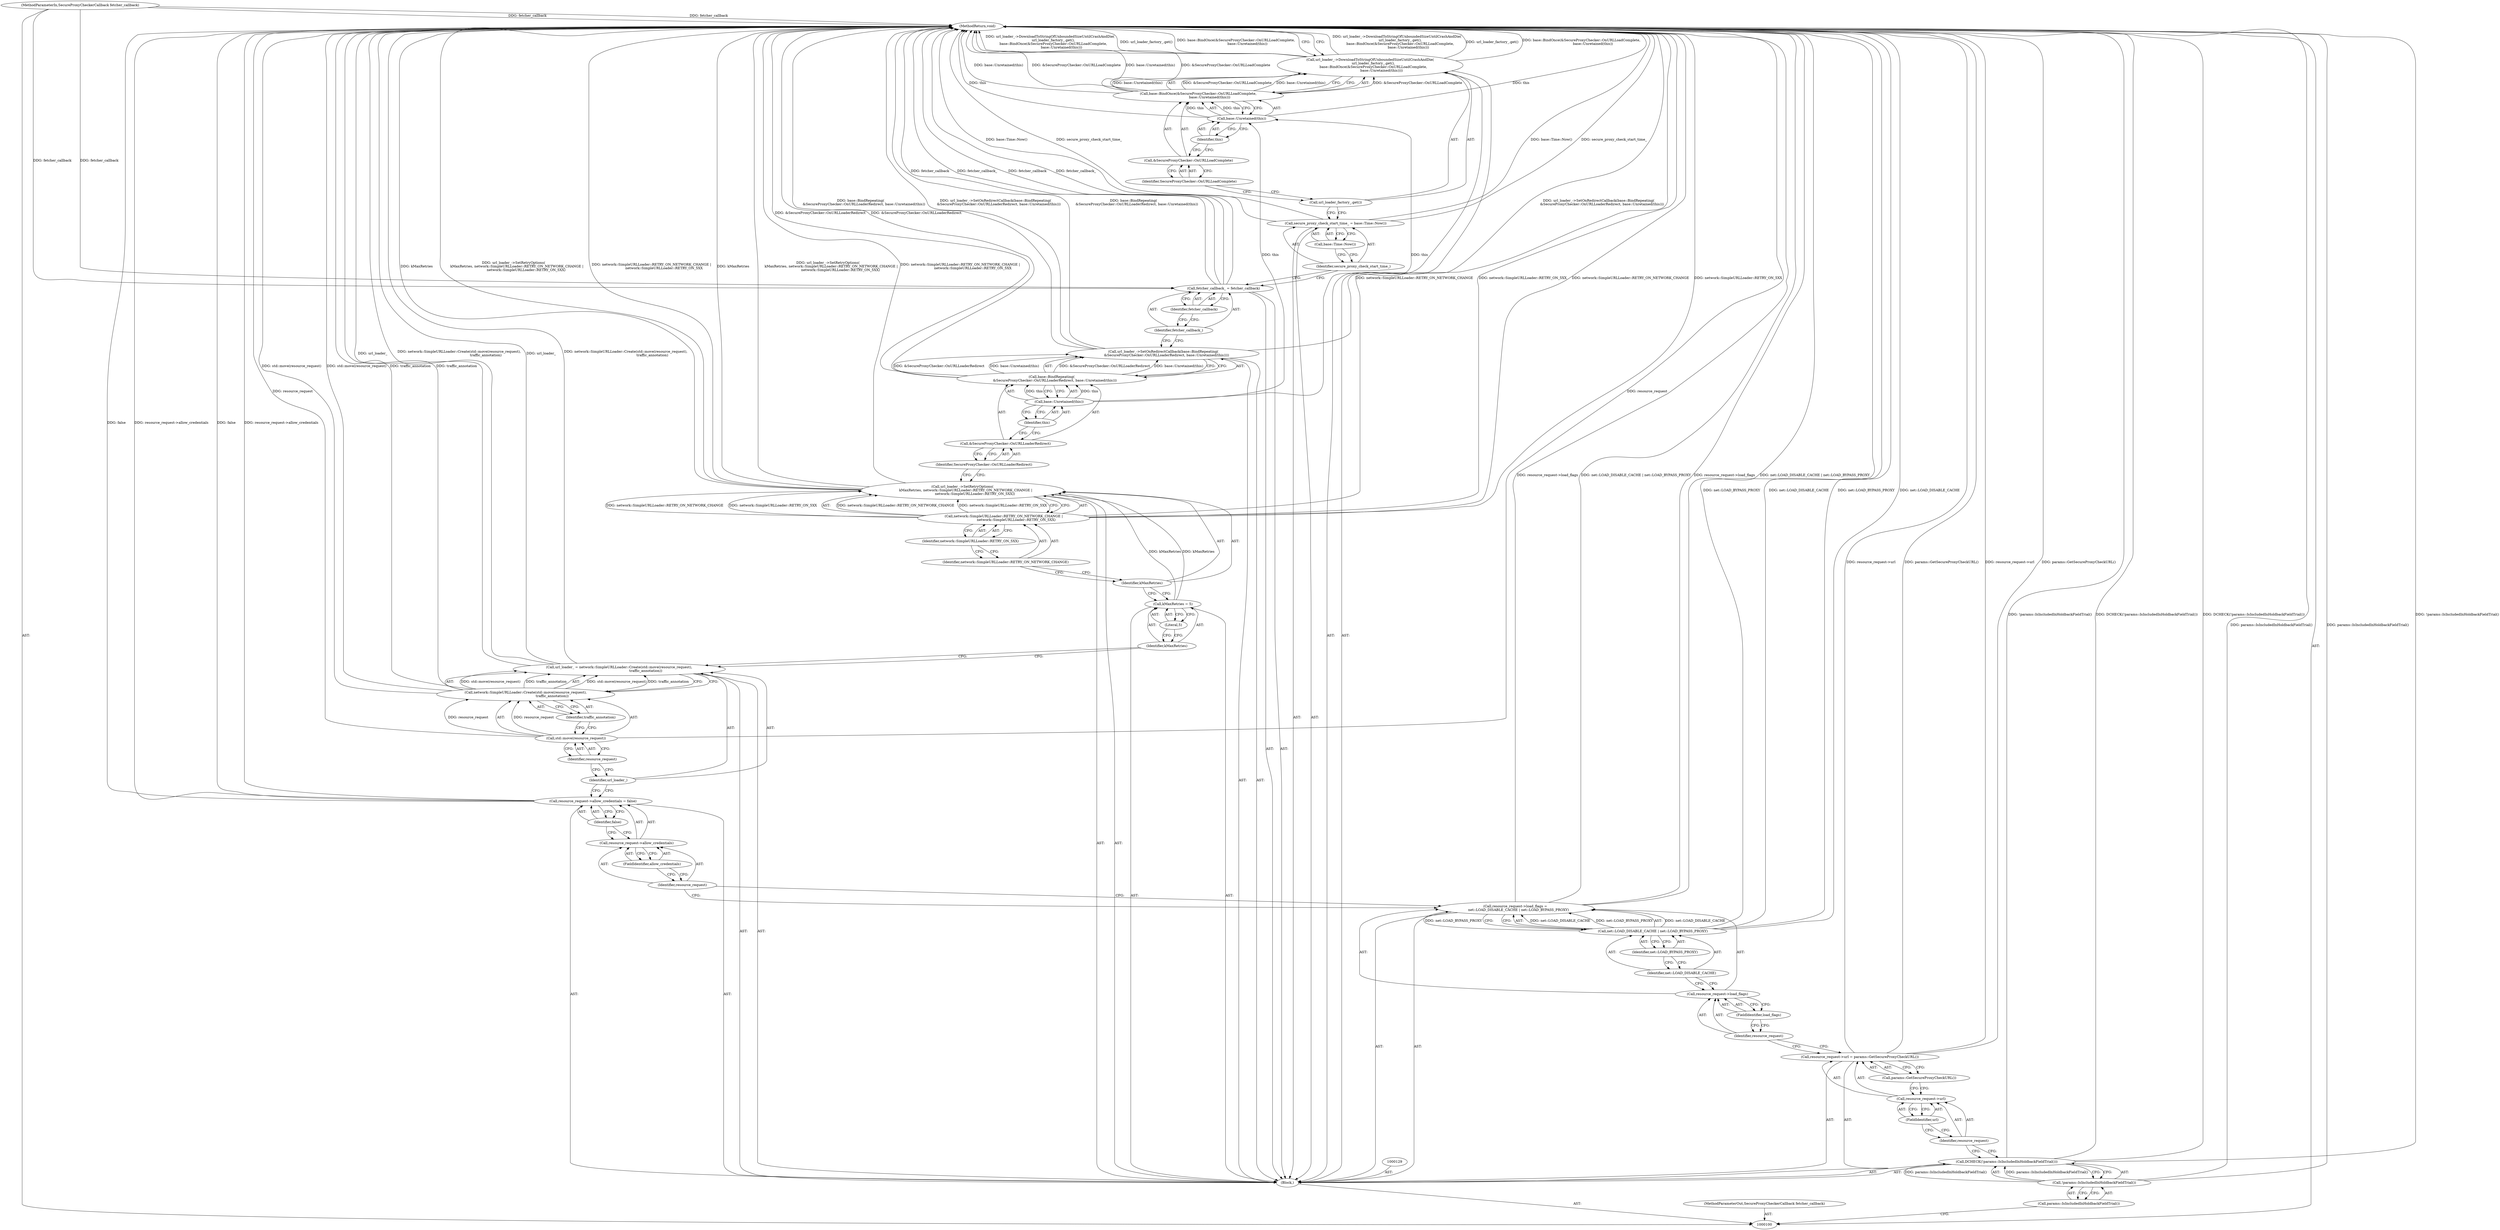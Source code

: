 digraph "0_Chrome_69b4b9ef7455753b12c3efe4eec71647e6fb1da1_7" {
"1000157" [label="(MethodReturn,void)"];
"1000101" [label="(MethodParameterIn,SecureProxyCheckerCallback fetcher_callback)"];
"1000240" [label="(MethodParameterOut,SecureProxyCheckerCallback fetcher_callback)"];
"1000102" [label="(Block,)"];
"1000105" [label="(Call,params::IsIncludedInHoldbackFieldTrial())"];
"1000103" [label="(Call,DCHECK(!params::IsIncludedInHoldbackFieldTrial()))"];
"1000104" [label="(Call,!params::IsIncludedInHoldbackFieldTrial())"];
"1000106" [label="(Call,resource_request->url = params::GetSecureProxyCheckURL())"];
"1000107" [label="(Call,resource_request->url)"];
"1000108" [label="(Identifier,resource_request)"];
"1000109" [label="(FieldIdentifier,url)"];
"1000110" [label="(Call,params::GetSecureProxyCheckURL())"];
"1000111" [label="(Call,resource_request->load_flags =\n      net::LOAD_DISABLE_CACHE | net::LOAD_BYPASS_PROXY)"];
"1000112" [label="(Call,resource_request->load_flags)"];
"1000113" [label="(Identifier,resource_request)"];
"1000114" [label="(FieldIdentifier,load_flags)"];
"1000117" [label="(Identifier,net::LOAD_BYPASS_PROXY)"];
"1000115" [label="(Call,net::LOAD_DISABLE_CACHE | net::LOAD_BYPASS_PROXY)"];
"1000116" [label="(Identifier,net::LOAD_DISABLE_CACHE)"];
"1000118" [label="(Call,resource_request->allow_credentials = false)"];
"1000119" [label="(Call,resource_request->allow_credentials)"];
"1000120" [label="(Identifier,resource_request)"];
"1000121" [label="(FieldIdentifier,allow_credentials)"];
"1000122" [label="(Identifier,false)"];
"1000125" [label="(Call,network::SimpleURLLoader::Create(std::move(resource_request),\n                                                 traffic_annotation))"];
"1000123" [label="(Call,url_loader_ = network::SimpleURLLoader::Create(std::move(resource_request),\n                                                 traffic_annotation))"];
"1000124" [label="(Identifier,url_loader_)"];
"1000126" [label="(Call,std::move(resource_request))"];
"1000127" [label="(Identifier,resource_request)"];
"1000128" [label="(Identifier,traffic_annotation)"];
"1000130" [label="(Call,kMaxRetries = 5)"];
"1000131" [label="(Identifier,kMaxRetries)"];
"1000132" [label="(Literal,5)"];
"1000133" [label="(Call,url_loader_->SetRetryOptions(\n      kMaxRetries, network::SimpleURLLoader::RETRY_ON_NETWORK_CHANGE |\n                       network::SimpleURLLoader::RETRY_ON_5XX))"];
"1000135" [label="(Call,network::SimpleURLLoader::RETRY_ON_NETWORK_CHANGE |\n                       network::SimpleURLLoader::RETRY_ON_5XX)"];
"1000136" [label="(Identifier,network::SimpleURLLoader::RETRY_ON_NETWORK_CHANGE)"];
"1000134" [label="(Identifier,kMaxRetries)"];
"1000137" [label="(Identifier,network::SimpleURLLoader::RETRY_ON_5XX)"];
"1000138" [label="(Call,url_loader_->SetOnRedirectCallback(base::BindRepeating(\n      &SecureProxyChecker::OnURLLoaderRedirect, base::Unretained(this))))"];
"1000139" [label="(Call,base::BindRepeating(\n      &SecureProxyChecker::OnURLLoaderRedirect, base::Unretained(this)))"];
"1000142" [label="(Call,base::Unretained(this))"];
"1000140" [label="(Call,&SecureProxyChecker::OnURLLoaderRedirect)"];
"1000143" [label="(Identifier,this)"];
"1000141" [label="(Identifier,SecureProxyChecker::OnURLLoaderRedirect)"];
"1000144" [label="(Call,fetcher_callback_ = fetcher_callback)"];
"1000145" [label="(Identifier,fetcher_callback_)"];
"1000146" [label="(Identifier,fetcher_callback)"];
"1000147" [label="(Call,secure_proxy_check_start_time_ = base::Time::Now())"];
"1000148" [label="(Identifier,secure_proxy_check_start_time_)"];
"1000149" [label="(Call,base::Time::Now())"];
"1000150" [label="(Call,url_loader_->DownloadToStringOfUnboundedSizeUntilCrashAndDie(\n      url_loader_factory_.get(),\n      base::BindOnce(&SecureProxyChecker::OnURLLoadComplete,\n                     base::Unretained(this))))"];
"1000151" [label="(Call,url_loader_factory_.get())"];
"1000153" [label="(Call,&SecureProxyChecker::OnURLLoadComplete)"];
"1000154" [label="(Identifier,SecureProxyChecker::OnURLLoadComplete)"];
"1000152" [label="(Call,base::BindOnce(&SecureProxyChecker::OnURLLoadComplete,\n                     base::Unretained(this)))"];
"1000155" [label="(Call,base::Unretained(this))"];
"1000156" [label="(Identifier,this)"];
"1000157" -> "1000100"  [label="AST: "];
"1000157" -> "1000150"  [label="CFG: "];
"1000115" -> "1000157"  [label="DDG: net::LOAD_BYPASS_PROXY"];
"1000115" -> "1000157"  [label="DDG: net::LOAD_DISABLE_CACHE"];
"1000123" -> "1000157"  [label="DDG: network::SimpleURLLoader::Create(std::move(resource_request),\n                                                 traffic_annotation)"];
"1000123" -> "1000157"  [label="DDG: url_loader_"];
"1000103" -> "1000157"  [label="DDG: !params::IsIncludedInHoldbackFieldTrial()"];
"1000103" -> "1000157"  [label="DDG: DCHECK(!params::IsIncludedInHoldbackFieldTrial())"];
"1000104" -> "1000157"  [label="DDG: params::IsIncludedInHoldbackFieldTrial()"];
"1000111" -> "1000157"  [label="DDG: net::LOAD_DISABLE_CACHE | net::LOAD_BYPASS_PROXY"];
"1000111" -> "1000157"  [label="DDG: resource_request->load_flags"];
"1000150" -> "1000157"  [label="DDG: url_loader_->DownloadToStringOfUnboundedSizeUntilCrashAndDie(\n      url_loader_factory_.get(),\n      base::BindOnce(&SecureProxyChecker::OnURLLoadComplete,\n                     base::Unretained(this)))"];
"1000150" -> "1000157"  [label="DDG: url_loader_factory_.get()"];
"1000150" -> "1000157"  [label="DDG: base::BindOnce(&SecureProxyChecker::OnURLLoadComplete,\n                     base::Unretained(this))"];
"1000118" -> "1000157"  [label="DDG: resource_request->allow_credentials"];
"1000118" -> "1000157"  [label="DDG: false"];
"1000144" -> "1000157"  [label="DDG: fetcher_callback"];
"1000144" -> "1000157"  [label="DDG: fetcher_callback_"];
"1000125" -> "1000157"  [label="DDG: std::move(resource_request)"];
"1000125" -> "1000157"  [label="DDG: traffic_annotation"];
"1000106" -> "1000157"  [label="DDG: resource_request->url"];
"1000106" -> "1000157"  [label="DDG: params::GetSecureProxyCheckURL()"];
"1000138" -> "1000157"  [label="DDG: base::BindRepeating(\n      &SecureProxyChecker::OnURLLoaderRedirect, base::Unretained(this))"];
"1000138" -> "1000157"  [label="DDG: url_loader_->SetOnRedirectCallback(base::BindRepeating(\n      &SecureProxyChecker::OnURLLoaderRedirect, base::Unretained(this)))"];
"1000139" -> "1000157"  [label="DDG: &SecureProxyChecker::OnURLLoaderRedirect"];
"1000152" -> "1000157"  [label="DDG: base::Unretained(this)"];
"1000152" -> "1000157"  [label="DDG: &SecureProxyChecker::OnURLLoadComplete"];
"1000133" -> "1000157"  [label="DDG: kMaxRetries"];
"1000133" -> "1000157"  [label="DDG: url_loader_->SetRetryOptions(\n      kMaxRetries, network::SimpleURLLoader::RETRY_ON_NETWORK_CHANGE |\n                       network::SimpleURLLoader::RETRY_ON_5XX)"];
"1000133" -> "1000157"  [label="DDG: network::SimpleURLLoader::RETRY_ON_NETWORK_CHANGE |\n                       network::SimpleURLLoader::RETRY_ON_5XX"];
"1000147" -> "1000157"  [label="DDG: base::Time::Now()"];
"1000147" -> "1000157"  [label="DDG: secure_proxy_check_start_time_"];
"1000126" -> "1000157"  [label="DDG: resource_request"];
"1000101" -> "1000157"  [label="DDG: fetcher_callback"];
"1000135" -> "1000157"  [label="DDG: network::SimpleURLLoader::RETRY_ON_NETWORK_CHANGE"];
"1000135" -> "1000157"  [label="DDG: network::SimpleURLLoader::RETRY_ON_5XX"];
"1000155" -> "1000157"  [label="DDG: this"];
"1000101" -> "1000100"  [label="AST: "];
"1000101" -> "1000157"  [label="DDG: fetcher_callback"];
"1000101" -> "1000144"  [label="DDG: fetcher_callback"];
"1000240" -> "1000100"  [label="AST: "];
"1000102" -> "1000100"  [label="AST: "];
"1000103" -> "1000102"  [label="AST: "];
"1000106" -> "1000102"  [label="AST: "];
"1000111" -> "1000102"  [label="AST: "];
"1000118" -> "1000102"  [label="AST: "];
"1000123" -> "1000102"  [label="AST: "];
"1000129" -> "1000102"  [label="AST: "];
"1000130" -> "1000102"  [label="AST: "];
"1000133" -> "1000102"  [label="AST: "];
"1000138" -> "1000102"  [label="AST: "];
"1000144" -> "1000102"  [label="AST: "];
"1000147" -> "1000102"  [label="AST: "];
"1000150" -> "1000102"  [label="AST: "];
"1000105" -> "1000104"  [label="AST: "];
"1000105" -> "1000100"  [label="CFG: "];
"1000104" -> "1000105"  [label="CFG: "];
"1000103" -> "1000102"  [label="AST: "];
"1000103" -> "1000104"  [label="CFG: "];
"1000104" -> "1000103"  [label="AST: "];
"1000108" -> "1000103"  [label="CFG: "];
"1000103" -> "1000157"  [label="DDG: !params::IsIncludedInHoldbackFieldTrial()"];
"1000103" -> "1000157"  [label="DDG: DCHECK(!params::IsIncludedInHoldbackFieldTrial())"];
"1000104" -> "1000103"  [label="DDG: params::IsIncludedInHoldbackFieldTrial()"];
"1000104" -> "1000103"  [label="AST: "];
"1000104" -> "1000105"  [label="CFG: "];
"1000105" -> "1000104"  [label="AST: "];
"1000103" -> "1000104"  [label="CFG: "];
"1000104" -> "1000157"  [label="DDG: params::IsIncludedInHoldbackFieldTrial()"];
"1000104" -> "1000103"  [label="DDG: params::IsIncludedInHoldbackFieldTrial()"];
"1000106" -> "1000102"  [label="AST: "];
"1000106" -> "1000110"  [label="CFG: "];
"1000107" -> "1000106"  [label="AST: "];
"1000110" -> "1000106"  [label="AST: "];
"1000113" -> "1000106"  [label="CFG: "];
"1000106" -> "1000157"  [label="DDG: resource_request->url"];
"1000106" -> "1000157"  [label="DDG: params::GetSecureProxyCheckURL()"];
"1000107" -> "1000106"  [label="AST: "];
"1000107" -> "1000109"  [label="CFG: "];
"1000108" -> "1000107"  [label="AST: "];
"1000109" -> "1000107"  [label="AST: "];
"1000110" -> "1000107"  [label="CFG: "];
"1000108" -> "1000107"  [label="AST: "];
"1000108" -> "1000103"  [label="CFG: "];
"1000109" -> "1000108"  [label="CFG: "];
"1000109" -> "1000107"  [label="AST: "];
"1000109" -> "1000108"  [label="CFG: "];
"1000107" -> "1000109"  [label="CFG: "];
"1000110" -> "1000106"  [label="AST: "];
"1000110" -> "1000107"  [label="CFG: "];
"1000106" -> "1000110"  [label="CFG: "];
"1000111" -> "1000102"  [label="AST: "];
"1000111" -> "1000115"  [label="CFG: "];
"1000112" -> "1000111"  [label="AST: "];
"1000115" -> "1000111"  [label="AST: "];
"1000120" -> "1000111"  [label="CFG: "];
"1000111" -> "1000157"  [label="DDG: net::LOAD_DISABLE_CACHE | net::LOAD_BYPASS_PROXY"];
"1000111" -> "1000157"  [label="DDG: resource_request->load_flags"];
"1000115" -> "1000111"  [label="DDG: net::LOAD_DISABLE_CACHE"];
"1000115" -> "1000111"  [label="DDG: net::LOAD_BYPASS_PROXY"];
"1000112" -> "1000111"  [label="AST: "];
"1000112" -> "1000114"  [label="CFG: "];
"1000113" -> "1000112"  [label="AST: "];
"1000114" -> "1000112"  [label="AST: "];
"1000116" -> "1000112"  [label="CFG: "];
"1000113" -> "1000112"  [label="AST: "];
"1000113" -> "1000106"  [label="CFG: "];
"1000114" -> "1000113"  [label="CFG: "];
"1000114" -> "1000112"  [label="AST: "];
"1000114" -> "1000113"  [label="CFG: "];
"1000112" -> "1000114"  [label="CFG: "];
"1000117" -> "1000115"  [label="AST: "];
"1000117" -> "1000116"  [label="CFG: "];
"1000115" -> "1000117"  [label="CFG: "];
"1000115" -> "1000111"  [label="AST: "];
"1000115" -> "1000117"  [label="CFG: "];
"1000116" -> "1000115"  [label="AST: "];
"1000117" -> "1000115"  [label="AST: "];
"1000111" -> "1000115"  [label="CFG: "];
"1000115" -> "1000157"  [label="DDG: net::LOAD_BYPASS_PROXY"];
"1000115" -> "1000157"  [label="DDG: net::LOAD_DISABLE_CACHE"];
"1000115" -> "1000111"  [label="DDG: net::LOAD_DISABLE_CACHE"];
"1000115" -> "1000111"  [label="DDG: net::LOAD_BYPASS_PROXY"];
"1000116" -> "1000115"  [label="AST: "];
"1000116" -> "1000112"  [label="CFG: "];
"1000117" -> "1000116"  [label="CFG: "];
"1000118" -> "1000102"  [label="AST: "];
"1000118" -> "1000122"  [label="CFG: "];
"1000119" -> "1000118"  [label="AST: "];
"1000122" -> "1000118"  [label="AST: "];
"1000124" -> "1000118"  [label="CFG: "];
"1000118" -> "1000157"  [label="DDG: resource_request->allow_credentials"];
"1000118" -> "1000157"  [label="DDG: false"];
"1000119" -> "1000118"  [label="AST: "];
"1000119" -> "1000121"  [label="CFG: "];
"1000120" -> "1000119"  [label="AST: "];
"1000121" -> "1000119"  [label="AST: "];
"1000122" -> "1000119"  [label="CFG: "];
"1000120" -> "1000119"  [label="AST: "];
"1000120" -> "1000111"  [label="CFG: "];
"1000121" -> "1000120"  [label="CFG: "];
"1000121" -> "1000119"  [label="AST: "];
"1000121" -> "1000120"  [label="CFG: "];
"1000119" -> "1000121"  [label="CFG: "];
"1000122" -> "1000118"  [label="AST: "];
"1000122" -> "1000119"  [label="CFG: "];
"1000118" -> "1000122"  [label="CFG: "];
"1000125" -> "1000123"  [label="AST: "];
"1000125" -> "1000128"  [label="CFG: "];
"1000126" -> "1000125"  [label="AST: "];
"1000128" -> "1000125"  [label="AST: "];
"1000123" -> "1000125"  [label="CFG: "];
"1000125" -> "1000157"  [label="DDG: std::move(resource_request)"];
"1000125" -> "1000157"  [label="DDG: traffic_annotation"];
"1000125" -> "1000123"  [label="DDG: std::move(resource_request)"];
"1000125" -> "1000123"  [label="DDG: traffic_annotation"];
"1000126" -> "1000125"  [label="DDG: resource_request"];
"1000123" -> "1000102"  [label="AST: "];
"1000123" -> "1000125"  [label="CFG: "];
"1000124" -> "1000123"  [label="AST: "];
"1000125" -> "1000123"  [label="AST: "];
"1000131" -> "1000123"  [label="CFG: "];
"1000123" -> "1000157"  [label="DDG: network::SimpleURLLoader::Create(std::move(resource_request),\n                                                 traffic_annotation)"];
"1000123" -> "1000157"  [label="DDG: url_loader_"];
"1000125" -> "1000123"  [label="DDG: std::move(resource_request)"];
"1000125" -> "1000123"  [label="DDG: traffic_annotation"];
"1000124" -> "1000123"  [label="AST: "];
"1000124" -> "1000118"  [label="CFG: "];
"1000127" -> "1000124"  [label="CFG: "];
"1000126" -> "1000125"  [label="AST: "];
"1000126" -> "1000127"  [label="CFG: "];
"1000127" -> "1000126"  [label="AST: "];
"1000128" -> "1000126"  [label="CFG: "];
"1000126" -> "1000157"  [label="DDG: resource_request"];
"1000126" -> "1000125"  [label="DDG: resource_request"];
"1000127" -> "1000126"  [label="AST: "];
"1000127" -> "1000124"  [label="CFG: "];
"1000126" -> "1000127"  [label="CFG: "];
"1000128" -> "1000125"  [label="AST: "];
"1000128" -> "1000126"  [label="CFG: "];
"1000125" -> "1000128"  [label="CFG: "];
"1000130" -> "1000102"  [label="AST: "];
"1000130" -> "1000132"  [label="CFG: "];
"1000131" -> "1000130"  [label="AST: "];
"1000132" -> "1000130"  [label="AST: "];
"1000134" -> "1000130"  [label="CFG: "];
"1000130" -> "1000133"  [label="DDG: kMaxRetries"];
"1000131" -> "1000130"  [label="AST: "];
"1000131" -> "1000123"  [label="CFG: "];
"1000132" -> "1000131"  [label="CFG: "];
"1000132" -> "1000130"  [label="AST: "];
"1000132" -> "1000131"  [label="CFG: "];
"1000130" -> "1000132"  [label="CFG: "];
"1000133" -> "1000102"  [label="AST: "];
"1000133" -> "1000135"  [label="CFG: "];
"1000134" -> "1000133"  [label="AST: "];
"1000135" -> "1000133"  [label="AST: "];
"1000141" -> "1000133"  [label="CFG: "];
"1000133" -> "1000157"  [label="DDG: kMaxRetries"];
"1000133" -> "1000157"  [label="DDG: url_loader_->SetRetryOptions(\n      kMaxRetries, network::SimpleURLLoader::RETRY_ON_NETWORK_CHANGE |\n                       network::SimpleURLLoader::RETRY_ON_5XX)"];
"1000133" -> "1000157"  [label="DDG: network::SimpleURLLoader::RETRY_ON_NETWORK_CHANGE |\n                       network::SimpleURLLoader::RETRY_ON_5XX"];
"1000130" -> "1000133"  [label="DDG: kMaxRetries"];
"1000135" -> "1000133"  [label="DDG: network::SimpleURLLoader::RETRY_ON_NETWORK_CHANGE"];
"1000135" -> "1000133"  [label="DDG: network::SimpleURLLoader::RETRY_ON_5XX"];
"1000135" -> "1000133"  [label="AST: "];
"1000135" -> "1000137"  [label="CFG: "];
"1000136" -> "1000135"  [label="AST: "];
"1000137" -> "1000135"  [label="AST: "];
"1000133" -> "1000135"  [label="CFG: "];
"1000135" -> "1000157"  [label="DDG: network::SimpleURLLoader::RETRY_ON_NETWORK_CHANGE"];
"1000135" -> "1000157"  [label="DDG: network::SimpleURLLoader::RETRY_ON_5XX"];
"1000135" -> "1000133"  [label="DDG: network::SimpleURLLoader::RETRY_ON_NETWORK_CHANGE"];
"1000135" -> "1000133"  [label="DDG: network::SimpleURLLoader::RETRY_ON_5XX"];
"1000136" -> "1000135"  [label="AST: "];
"1000136" -> "1000134"  [label="CFG: "];
"1000137" -> "1000136"  [label="CFG: "];
"1000134" -> "1000133"  [label="AST: "];
"1000134" -> "1000130"  [label="CFG: "];
"1000136" -> "1000134"  [label="CFG: "];
"1000137" -> "1000135"  [label="AST: "];
"1000137" -> "1000136"  [label="CFG: "];
"1000135" -> "1000137"  [label="CFG: "];
"1000138" -> "1000102"  [label="AST: "];
"1000138" -> "1000139"  [label="CFG: "];
"1000139" -> "1000138"  [label="AST: "];
"1000145" -> "1000138"  [label="CFG: "];
"1000138" -> "1000157"  [label="DDG: base::BindRepeating(\n      &SecureProxyChecker::OnURLLoaderRedirect, base::Unretained(this))"];
"1000138" -> "1000157"  [label="DDG: url_loader_->SetOnRedirectCallback(base::BindRepeating(\n      &SecureProxyChecker::OnURLLoaderRedirect, base::Unretained(this)))"];
"1000139" -> "1000138"  [label="DDG: &SecureProxyChecker::OnURLLoaderRedirect"];
"1000139" -> "1000138"  [label="DDG: base::Unretained(this)"];
"1000139" -> "1000138"  [label="AST: "];
"1000139" -> "1000142"  [label="CFG: "];
"1000140" -> "1000139"  [label="AST: "];
"1000142" -> "1000139"  [label="AST: "];
"1000138" -> "1000139"  [label="CFG: "];
"1000139" -> "1000157"  [label="DDG: &SecureProxyChecker::OnURLLoaderRedirect"];
"1000139" -> "1000138"  [label="DDG: &SecureProxyChecker::OnURLLoaderRedirect"];
"1000139" -> "1000138"  [label="DDG: base::Unretained(this)"];
"1000142" -> "1000139"  [label="DDG: this"];
"1000142" -> "1000139"  [label="AST: "];
"1000142" -> "1000143"  [label="CFG: "];
"1000143" -> "1000142"  [label="AST: "];
"1000139" -> "1000142"  [label="CFG: "];
"1000142" -> "1000139"  [label="DDG: this"];
"1000142" -> "1000155"  [label="DDG: this"];
"1000140" -> "1000139"  [label="AST: "];
"1000140" -> "1000141"  [label="CFG: "];
"1000141" -> "1000140"  [label="AST: "];
"1000143" -> "1000140"  [label="CFG: "];
"1000143" -> "1000142"  [label="AST: "];
"1000143" -> "1000140"  [label="CFG: "];
"1000142" -> "1000143"  [label="CFG: "];
"1000141" -> "1000140"  [label="AST: "];
"1000141" -> "1000133"  [label="CFG: "];
"1000140" -> "1000141"  [label="CFG: "];
"1000144" -> "1000102"  [label="AST: "];
"1000144" -> "1000146"  [label="CFG: "];
"1000145" -> "1000144"  [label="AST: "];
"1000146" -> "1000144"  [label="AST: "];
"1000148" -> "1000144"  [label="CFG: "];
"1000144" -> "1000157"  [label="DDG: fetcher_callback"];
"1000144" -> "1000157"  [label="DDG: fetcher_callback_"];
"1000101" -> "1000144"  [label="DDG: fetcher_callback"];
"1000145" -> "1000144"  [label="AST: "];
"1000145" -> "1000138"  [label="CFG: "];
"1000146" -> "1000145"  [label="CFG: "];
"1000146" -> "1000144"  [label="AST: "];
"1000146" -> "1000145"  [label="CFG: "];
"1000144" -> "1000146"  [label="CFG: "];
"1000147" -> "1000102"  [label="AST: "];
"1000147" -> "1000149"  [label="CFG: "];
"1000148" -> "1000147"  [label="AST: "];
"1000149" -> "1000147"  [label="AST: "];
"1000151" -> "1000147"  [label="CFG: "];
"1000147" -> "1000157"  [label="DDG: base::Time::Now()"];
"1000147" -> "1000157"  [label="DDG: secure_proxy_check_start_time_"];
"1000148" -> "1000147"  [label="AST: "];
"1000148" -> "1000144"  [label="CFG: "];
"1000149" -> "1000148"  [label="CFG: "];
"1000149" -> "1000147"  [label="AST: "];
"1000149" -> "1000148"  [label="CFG: "];
"1000147" -> "1000149"  [label="CFG: "];
"1000150" -> "1000102"  [label="AST: "];
"1000150" -> "1000152"  [label="CFG: "];
"1000151" -> "1000150"  [label="AST: "];
"1000152" -> "1000150"  [label="AST: "];
"1000157" -> "1000150"  [label="CFG: "];
"1000150" -> "1000157"  [label="DDG: url_loader_->DownloadToStringOfUnboundedSizeUntilCrashAndDie(\n      url_loader_factory_.get(),\n      base::BindOnce(&SecureProxyChecker::OnURLLoadComplete,\n                     base::Unretained(this)))"];
"1000150" -> "1000157"  [label="DDG: url_loader_factory_.get()"];
"1000150" -> "1000157"  [label="DDG: base::BindOnce(&SecureProxyChecker::OnURLLoadComplete,\n                     base::Unretained(this))"];
"1000152" -> "1000150"  [label="DDG: &SecureProxyChecker::OnURLLoadComplete"];
"1000152" -> "1000150"  [label="DDG: base::Unretained(this)"];
"1000151" -> "1000150"  [label="AST: "];
"1000151" -> "1000147"  [label="CFG: "];
"1000154" -> "1000151"  [label="CFG: "];
"1000153" -> "1000152"  [label="AST: "];
"1000153" -> "1000154"  [label="CFG: "];
"1000154" -> "1000153"  [label="AST: "];
"1000156" -> "1000153"  [label="CFG: "];
"1000154" -> "1000153"  [label="AST: "];
"1000154" -> "1000151"  [label="CFG: "];
"1000153" -> "1000154"  [label="CFG: "];
"1000152" -> "1000150"  [label="AST: "];
"1000152" -> "1000155"  [label="CFG: "];
"1000153" -> "1000152"  [label="AST: "];
"1000155" -> "1000152"  [label="AST: "];
"1000150" -> "1000152"  [label="CFG: "];
"1000152" -> "1000157"  [label="DDG: base::Unretained(this)"];
"1000152" -> "1000157"  [label="DDG: &SecureProxyChecker::OnURLLoadComplete"];
"1000152" -> "1000150"  [label="DDG: &SecureProxyChecker::OnURLLoadComplete"];
"1000152" -> "1000150"  [label="DDG: base::Unretained(this)"];
"1000155" -> "1000152"  [label="DDG: this"];
"1000155" -> "1000152"  [label="AST: "];
"1000155" -> "1000156"  [label="CFG: "];
"1000156" -> "1000155"  [label="AST: "];
"1000152" -> "1000155"  [label="CFG: "];
"1000155" -> "1000157"  [label="DDG: this"];
"1000155" -> "1000152"  [label="DDG: this"];
"1000142" -> "1000155"  [label="DDG: this"];
"1000156" -> "1000155"  [label="AST: "];
"1000156" -> "1000153"  [label="CFG: "];
"1000155" -> "1000156"  [label="CFG: "];
}
